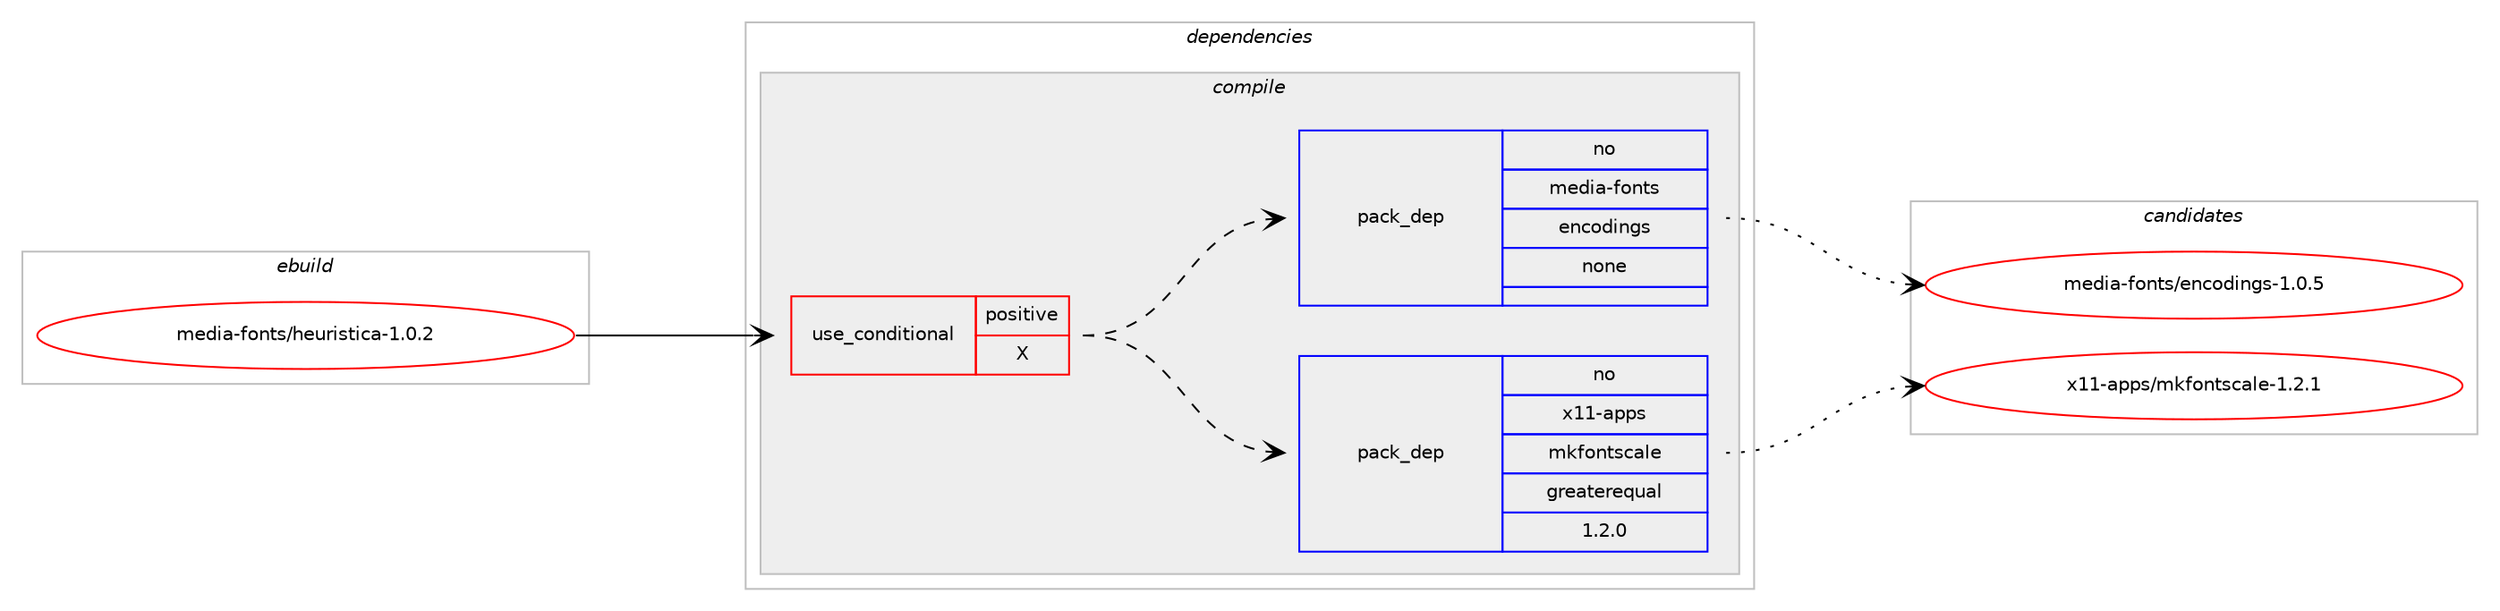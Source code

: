 digraph prolog {

# *************
# Graph options
# *************

newrank=true;
concentrate=true;
compound=true;
graph [rankdir=LR,fontname=Helvetica,fontsize=10,ranksep=1.5];#, ranksep=2.5, nodesep=0.2];
edge  [arrowhead=vee];
node  [fontname=Helvetica,fontsize=10];

# **********
# The ebuild
# **********

subgraph cluster_leftcol {
color=gray;
rank=same;
label=<<i>ebuild</i>>;
id [label="media-fonts/heuristica-1.0.2", color=red, width=4, href="../media-fonts/heuristica-1.0.2.svg"];
}

# ****************
# The dependencies
# ****************

subgraph cluster_midcol {
color=gray;
label=<<i>dependencies</i>>;
subgraph cluster_compile {
fillcolor="#eeeeee";
style=filled;
label=<<i>compile</i>>;
subgraph cond189056 {
dependency776776 [label=<<TABLE BORDER="0" CELLBORDER="1" CELLSPACING="0" CELLPADDING="4"><TR><TD ROWSPAN="3" CELLPADDING="10">use_conditional</TD></TR><TR><TD>positive</TD></TR><TR><TD>X</TD></TR></TABLE>>, shape=none, color=red];
subgraph pack574224 {
dependency776777 [label=<<TABLE BORDER="0" CELLBORDER="1" CELLSPACING="0" CELLPADDING="4" WIDTH="220"><TR><TD ROWSPAN="6" CELLPADDING="30">pack_dep</TD></TR><TR><TD WIDTH="110">no</TD></TR><TR><TD>x11-apps</TD></TR><TR><TD>mkfontscale</TD></TR><TR><TD>greaterequal</TD></TR><TR><TD>1.2.0</TD></TR></TABLE>>, shape=none, color=blue];
}
dependency776776:e -> dependency776777:w [weight=20,style="dashed",arrowhead="vee"];
subgraph pack574225 {
dependency776778 [label=<<TABLE BORDER="0" CELLBORDER="1" CELLSPACING="0" CELLPADDING="4" WIDTH="220"><TR><TD ROWSPAN="6" CELLPADDING="30">pack_dep</TD></TR><TR><TD WIDTH="110">no</TD></TR><TR><TD>media-fonts</TD></TR><TR><TD>encodings</TD></TR><TR><TD>none</TD></TR><TR><TD></TD></TR></TABLE>>, shape=none, color=blue];
}
dependency776776:e -> dependency776778:w [weight=20,style="dashed",arrowhead="vee"];
}
id:e -> dependency776776:w [weight=20,style="solid",arrowhead="vee"];
}
subgraph cluster_compileandrun {
fillcolor="#eeeeee";
style=filled;
label=<<i>compile and run</i>>;
}
subgraph cluster_run {
fillcolor="#eeeeee";
style=filled;
label=<<i>run</i>>;
}
}

# **************
# The candidates
# **************

subgraph cluster_choices {
rank=same;
color=gray;
label=<<i>candidates</i>>;

subgraph choice574224 {
color=black;
nodesep=1;
choice12049494597112112115471091071021111101161159997108101454946504649 [label="x11-apps/mkfontscale-1.2.1", color=red, width=4,href="../x11-apps/mkfontscale-1.2.1.svg"];
dependency776777:e -> choice12049494597112112115471091071021111101161159997108101454946504649:w [style=dotted,weight="100"];
}
subgraph choice574225 {
color=black;
nodesep=1;
choice10910110010597451021111101161154710111099111100105110103115454946484653 [label="media-fonts/encodings-1.0.5", color=red, width=4,href="../media-fonts/encodings-1.0.5.svg"];
dependency776778:e -> choice10910110010597451021111101161154710111099111100105110103115454946484653:w [style=dotted,weight="100"];
}
}

}
